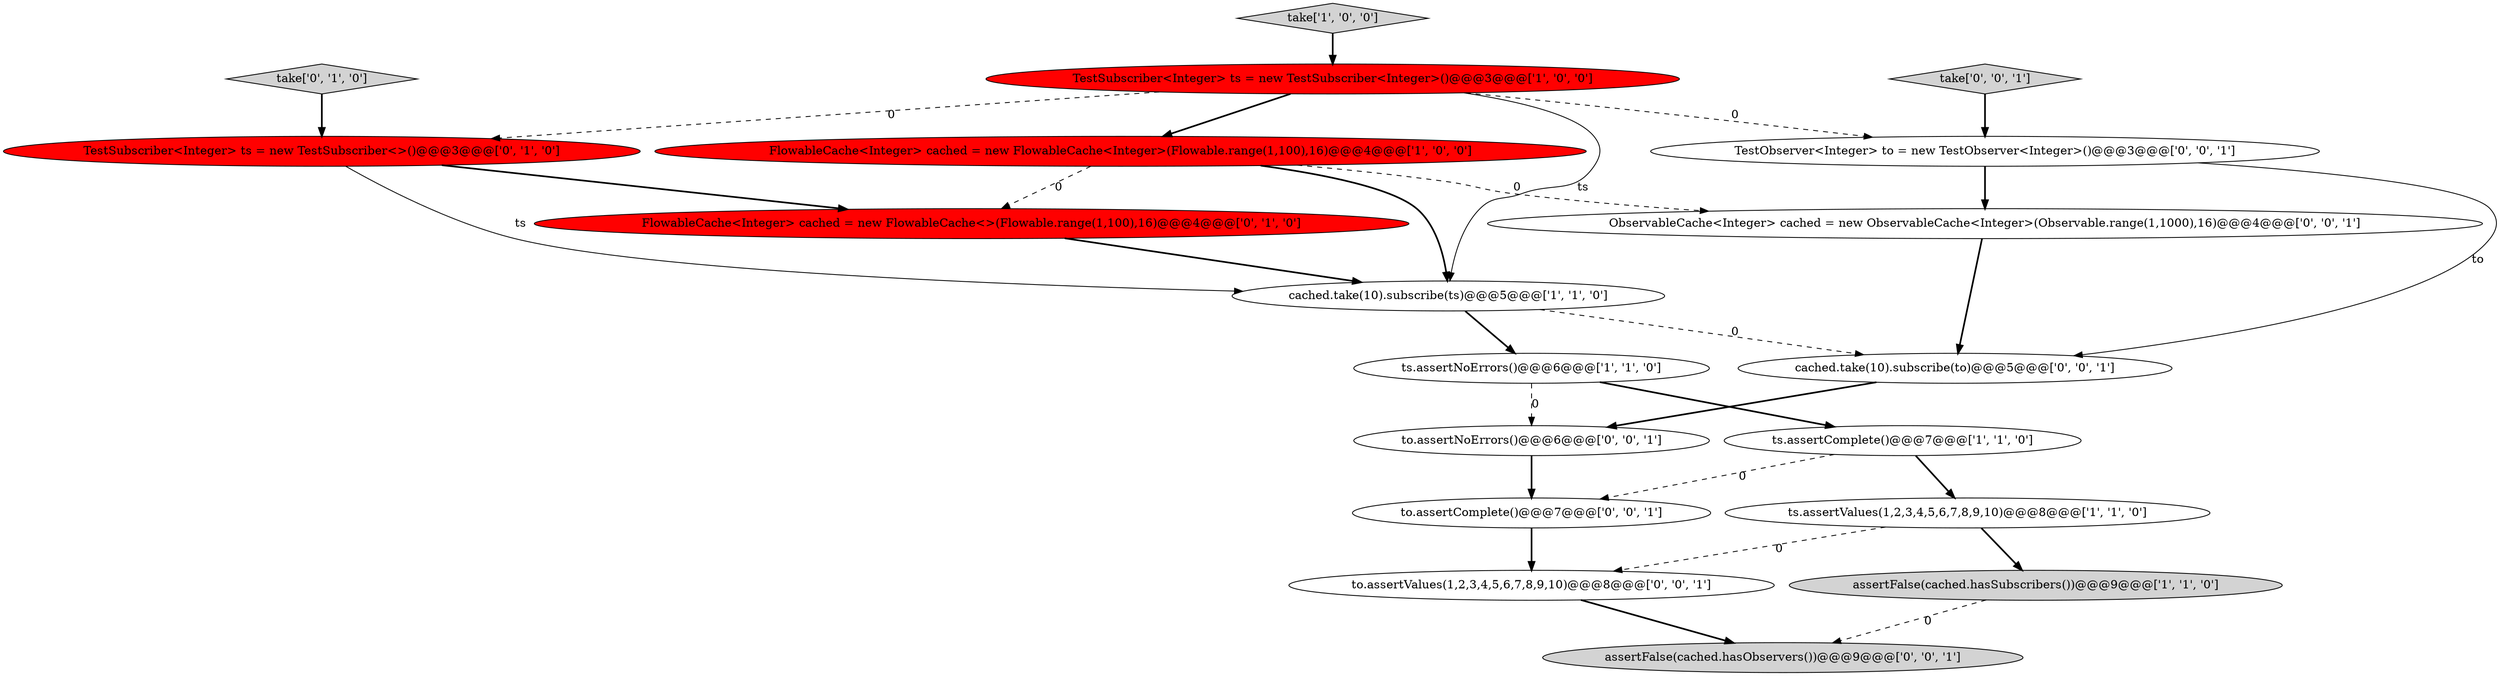 digraph {
13 [style = filled, label = "to.assertComplete()@@@7@@@['0', '0', '1']", fillcolor = white, shape = ellipse image = "AAA0AAABBB3BBB"];
4 [style = filled, label = "TestSubscriber<Integer> ts = new TestSubscriber<Integer>()@@@3@@@['1', '0', '0']", fillcolor = red, shape = ellipse image = "AAA1AAABBB1BBB"];
0 [style = filled, label = "cached.take(10).subscribe(ts)@@@5@@@['1', '1', '0']", fillcolor = white, shape = ellipse image = "AAA0AAABBB1BBB"];
8 [style = filled, label = "take['0', '1', '0']", fillcolor = lightgray, shape = diamond image = "AAA0AAABBB2BBB"];
10 [style = filled, label = "TestSubscriber<Integer> ts = new TestSubscriber<>()@@@3@@@['0', '1', '0']", fillcolor = red, shape = ellipse image = "AAA1AAABBB2BBB"];
15 [style = filled, label = "assertFalse(cached.hasObservers())@@@9@@@['0', '0', '1']", fillcolor = lightgray, shape = ellipse image = "AAA0AAABBB3BBB"];
7 [style = filled, label = "take['1', '0', '0']", fillcolor = lightgray, shape = diamond image = "AAA0AAABBB1BBB"];
16 [style = filled, label = "ObservableCache<Integer> cached = new ObservableCache<Integer>(Observable.range(1,1000),16)@@@4@@@['0', '0', '1']", fillcolor = white, shape = ellipse image = "AAA0AAABBB3BBB"];
17 [style = filled, label = "take['0', '0', '1']", fillcolor = lightgray, shape = diamond image = "AAA0AAABBB3BBB"];
14 [style = filled, label = "to.assertNoErrors()@@@6@@@['0', '0', '1']", fillcolor = white, shape = ellipse image = "AAA0AAABBB3BBB"];
9 [style = filled, label = "FlowableCache<Integer> cached = new FlowableCache<>(Flowable.range(1,100),16)@@@4@@@['0', '1', '0']", fillcolor = red, shape = ellipse image = "AAA1AAABBB2BBB"];
18 [style = filled, label = "to.assertValues(1,2,3,4,5,6,7,8,9,10)@@@8@@@['0', '0', '1']", fillcolor = white, shape = ellipse image = "AAA0AAABBB3BBB"];
6 [style = filled, label = "assertFalse(cached.hasSubscribers())@@@9@@@['1', '1', '0']", fillcolor = lightgray, shape = ellipse image = "AAA0AAABBB1BBB"];
1 [style = filled, label = "ts.assertNoErrors()@@@6@@@['1', '1', '0']", fillcolor = white, shape = ellipse image = "AAA0AAABBB1BBB"];
11 [style = filled, label = "TestObserver<Integer> to = new TestObserver<Integer>()@@@3@@@['0', '0', '1']", fillcolor = white, shape = ellipse image = "AAA0AAABBB3BBB"];
3 [style = filled, label = "ts.assertValues(1,2,3,4,5,6,7,8,9,10)@@@8@@@['1', '1', '0']", fillcolor = white, shape = ellipse image = "AAA0AAABBB1BBB"];
2 [style = filled, label = "ts.assertComplete()@@@7@@@['1', '1', '0']", fillcolor = white, shape = ellipse image = "AAA0AAABBB1BBB"];
12 [style = filled, label = "cached.take(10).subscribe(to)@@@5@@@['0', '0', '1']", fillcolor = white, shape = ellipse image = "AAA0AAABBB3BBB"];
5 [style = filled, label = "FlowableCache<Integer> cached = new FlowableCache<Integer>(Flowable.range(1,100),16)@@@4@@@['1', '0', '0']", fillcolor = red, shape = ellipse image = "AAA1AAABBB1BBB"];
11->16 [style = bold, label=""];
8->10 [style = bold, label=""];
9->0 [style = bold, label=""];
1->14 [style = dashed, label="0"];
3->18 [style = dashed, label="0"];
2->3 [style = bold, label=""];
18->15 [style = bold, label=""];
3->6 [style = bold, label=""];
5->9 [style = dashed, label="0"];
11->12 [style = solid, label="to"];
7->4 [style = bold, label=""];
0->12 [style = dashed, label="0"];
5->16 [style = dashed, label="0"];
4->0 [style = solid, label="ts"];
5->0 [style = bold, label=""];
6->15 [style = dashed, label="0"];
2->13 [style = dashed, label="0"];
0->1 [style = bold, label=""];
12->14 [style = bold, label=""];
1->2 [style = bold, label=""];
10->9 [style = bold, label=""];
14->13 [style = bold, label=""];
4->11 [style = dashed, label="0"];
4->10 [style = dashed, label="0"];
4->5 [style = bold, label=""];
16->12 [style = bold, label=""];
10->0 [style = solid, label="ts"];
13->18 [style = bold, label=""];
17->11 [style = bold, label=""];
}
